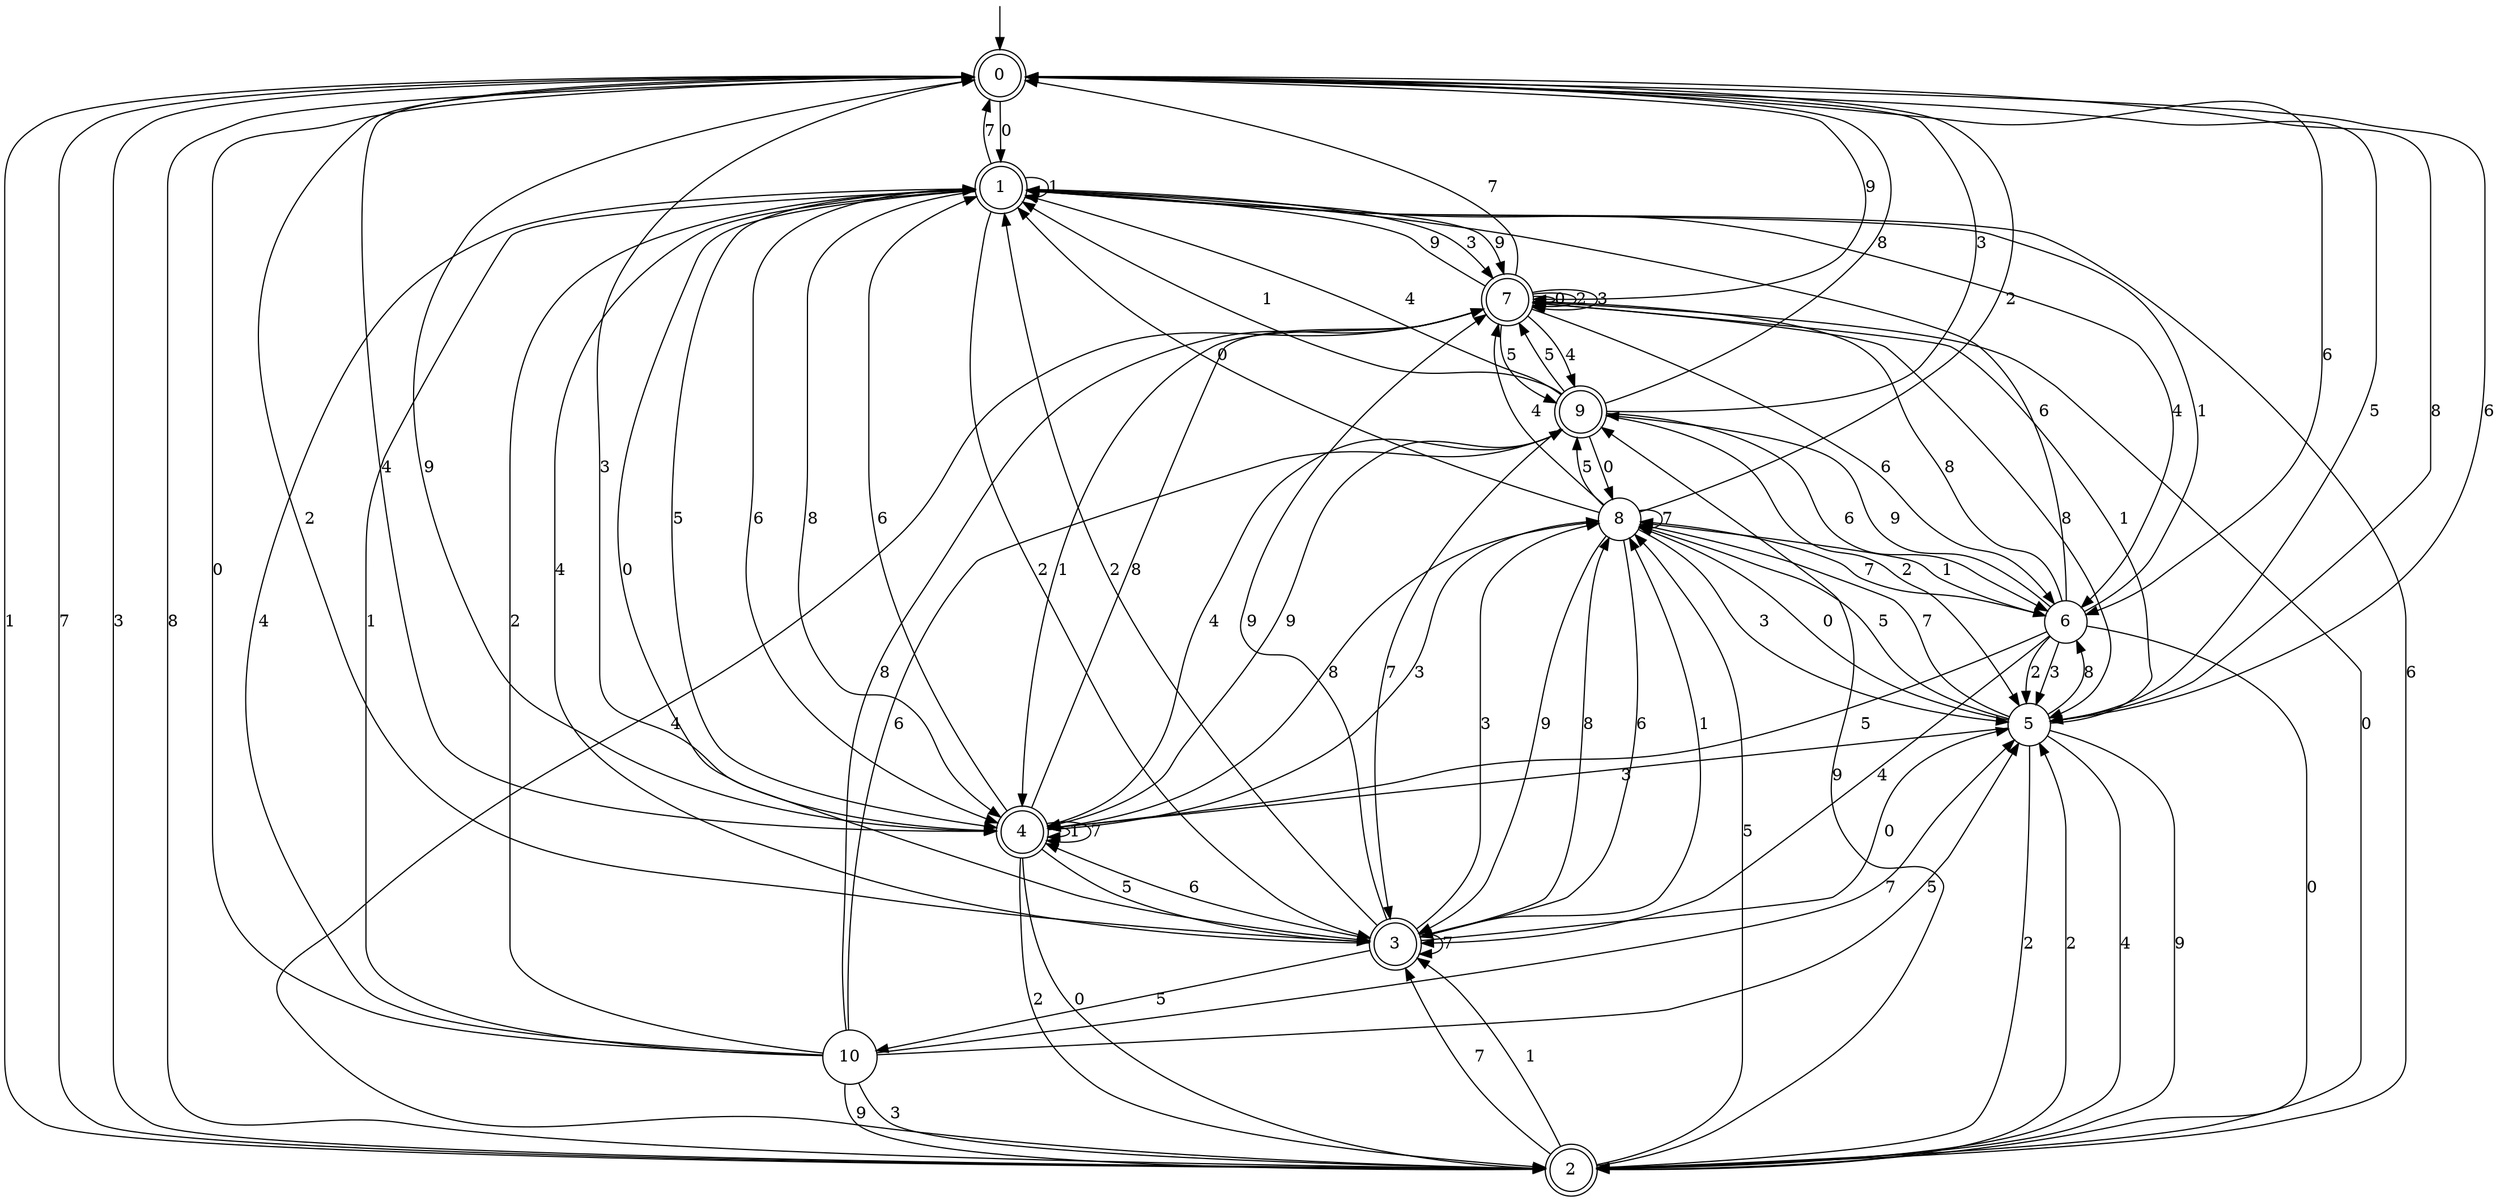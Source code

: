 digraph g {

	s0 [shape="doublecircle" label="0"];
	s1 [shape="doublecircle" label="1"];
	s2 [shape="doublecircle" label="2"];
	s3 [shape="doublecircle" label="3"];
	s4 [shape="doublecircle" label="4"];
	s5 [shape="circle" label="5"];
	s6 [shape="circle" label="6"];
	s7 [shape="doublecircle" label="7"];
	s8 [shape="circle" label="8"];
	s9 [shape="doublecircle" label="9"];
	s10 [shape="circle" label="10"];
	s0 -> s1 [label="0"];
	s0 -> s2 [label="1"];
	s0 -> s3 [label="2"];
	s0 -> s4 [label="3"];
	s0 -> s4 [label="4"];
	s0 -> s5 [label="5"];
	s0 -> s6 [label="6"];
	s0 -> s2 [label="7"];
	s0 -> s5 [label="8"];
	s0 -> s7 [label="9"];
	s1 -> s3 [label="0"];
	s1 -> s1 [label="1"];
	s1 -> s3 [label="2"];
	s1 -> s7 [label="3"];
	s1 -> s6 [label="4"];
	s1 -> s4 [label="5"];
	s1 -> s4 [label="6"];
	s1 -> s0 [label="7"];
	s1 -> s4 [label="8"];
	s1 -> s7 [label="9"];
	s2 -> s7 [label="0"];
	s2 -> s3 [label="1"];
	s2 -> s5 [label="2"];
	s2 -> s0 [label="3"];
	s2 -> s7 [label="4"];
	s2 -> s8 [label="5"];
	s2 -> s1 [label="6"];
	s2 -> s3 [label="7"];
	s2 -> s0 [label="8"];
	s2 -> s9 [label="9"];
	s3 -> s5 [label="0"];
	s3 -> s8 [label="1"];
	s3 -> s1 [label="2"];
	s3 -> s8 [label="3"];
	s3 -> s1 [label="4"];
	s3 -> s10 [label="5"];
	s3 -> s4 [label="6"];
	s3 -> s3 [label="7"];
	s3 -> s8 [label="8"];
	s3 -> s7 [label="9"];
	s4 -> s2 [label="0"];
	s4 -> s4 [label="1"];
	s4 -> s2 [label="2"];
	s4 -> s8 [label="3"];
	s4 -> s9 [label="4"];
	s4 -> s3 [label="5"];
	s4 -> s1 [label="6"];
	s4 -> s4 [label="7"];
	s4 -> s7 [label="8"];
	s4 -> s0 [label="9"];
	s5 -> s8 [label="0"];
	s5 -> s7 [label="1"];
	s5 -> s2 [label="2"];
	s5 -> s4 [label="3"];
	s5 -> s2 [label="4"];
	s5 -> s8 [label="5"];
	s5 -> s0 [label="6"];
	s5 -> s8 [label="7"];
	s5 -> s6 [label="8"];
	s5 -> s2 [label="9"];
	s6 -> s2 [label="0"];
	s6 -> s1 [label="1"];
	s6 -> s5 [label="2"];
	s6 -> s5 [label="3"];
	s6 -> s3 [label="4"];
	s6 -> s4 [label="5"];
	s6 -> s1 [label="6"];
	s6 -> s8 [label="7"];
	s6 -> s7 [label="8"];
	s6 -> s9 [label="9"];
	s7 -> s7 [label="0"];
	s7 -> s4 [label="1"];
	s7 -> s7 [label="2"];
	s7 -> s7 [label="3"];
	s7 -> s9 [label="4"];
	s7 -> s9 [label="5"];
	s7 -> s6 [label="6"];
	s7 -> s0 [label="7"];
	s7 -> s5 [label="8"];
	s7 -> s1 [label="9"];
	s8 -> s1 [label="0"];
	s8 -> s6 [label="1"];
	s8 -> s0 [label="2"];
	s8 -> s5 [label="3"];
	s8 -> s7 [label="4"];
	s8 -> s9 [label="5"];
	s8 -> s3 [label="6"];
	s8 -> s8 [label="7"];
	s8 -> s4 [label="8"];
	s8 -> s3 [label="9"];
	s9 -> s8 [label="0"];
	s9 -> s1 [label="1"];
	s9 -> s5 [label="2"];
	s9 -> s0 [label="3"];
	s9 -> s1 [label="4"];
	s9 -> s7 [label="5"];
	s9 -> s6 [label="6"];
	s9 -> s3 [label="7"];
	s9 -> s0 [label="8"];
	s9 -> s4 [label="9"];
	s10 -> s0 [label="0"];
	s10 -> s1 [label="1"];
	s10 -> s1 [label="2"];
	s10 -> s2 [label="3"];
	s10 -> s1 [label="4"];
	s10 -> s5 [label="5"];
	s10 -> s9 [label="6"];
	s10 -> s5 [label="7"];
	s10 -> s7 [label="8"];
	s10 -> s2 [label="9"];

__start0 [label="" shape="none" width="0" height="0"];
__start0 -> s0;

}
